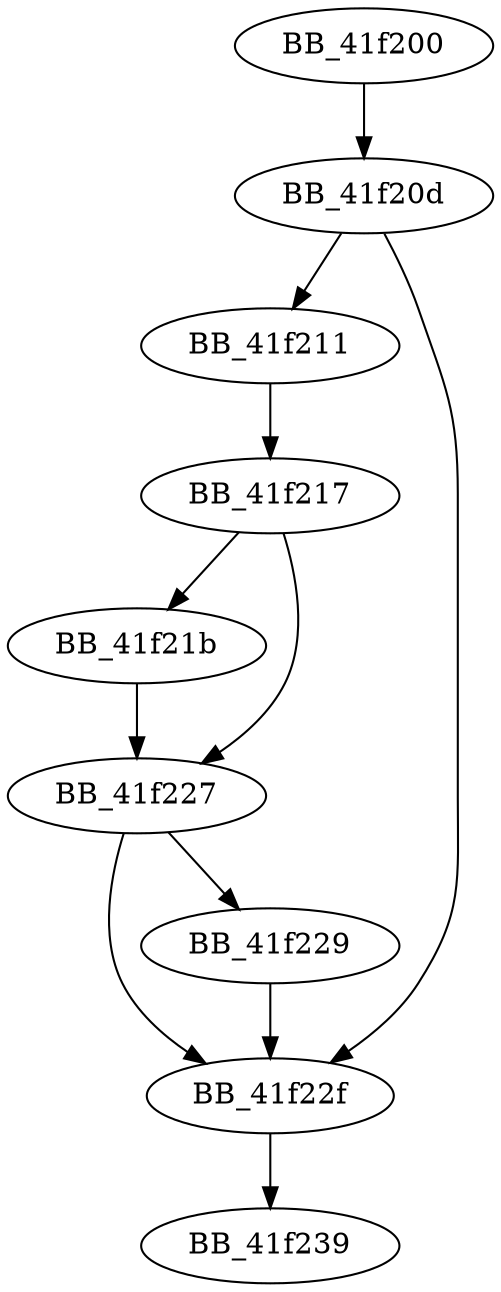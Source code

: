 DiGraph sub_41F200{
BB_41f200->BB_41f20d
BB_41f20d->BB_41f211
BB_41f20d->BB_41f22f
BB_41f211->BB_41f217
BB_41f217->BB_41f21b
BB_41f217->BB_41f227
BB_41f21b->BB_41f227
BB_41f227->BB_41f229
BB_41f227->BB_41f22f
BB_41f229->BB_41f22f
BB_41f22f->BB_41f239
}
